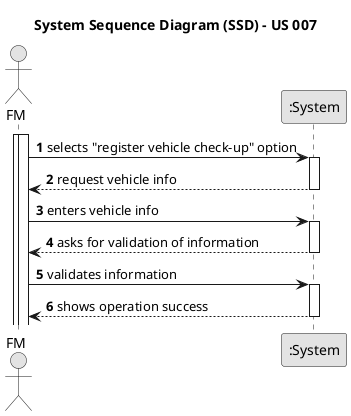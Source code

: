 @startuml
skinparam monochrome true
skinparam packageStyle rectangle
skinparam shadowing false

title System Sequence Diagram (SSD) - US 007

autonumber

actor "FM" as FM
participant ":System" as System

activate FM

activate FM

    FM -> System: selects "register vehicle check-up" option
    activate System

         System --> FM: request vehicle info
            deactivate System
                FM -> System: enters vehicle info
                    activate System
                       System --> FM: asks for validation of information
                                deactivate System
                                                FM -> System: validates information
                                                    activate System
                                                                           System --> FM: shows operation success
                                                                                    deactivate System
@enduml                   deactivate System
@enduml